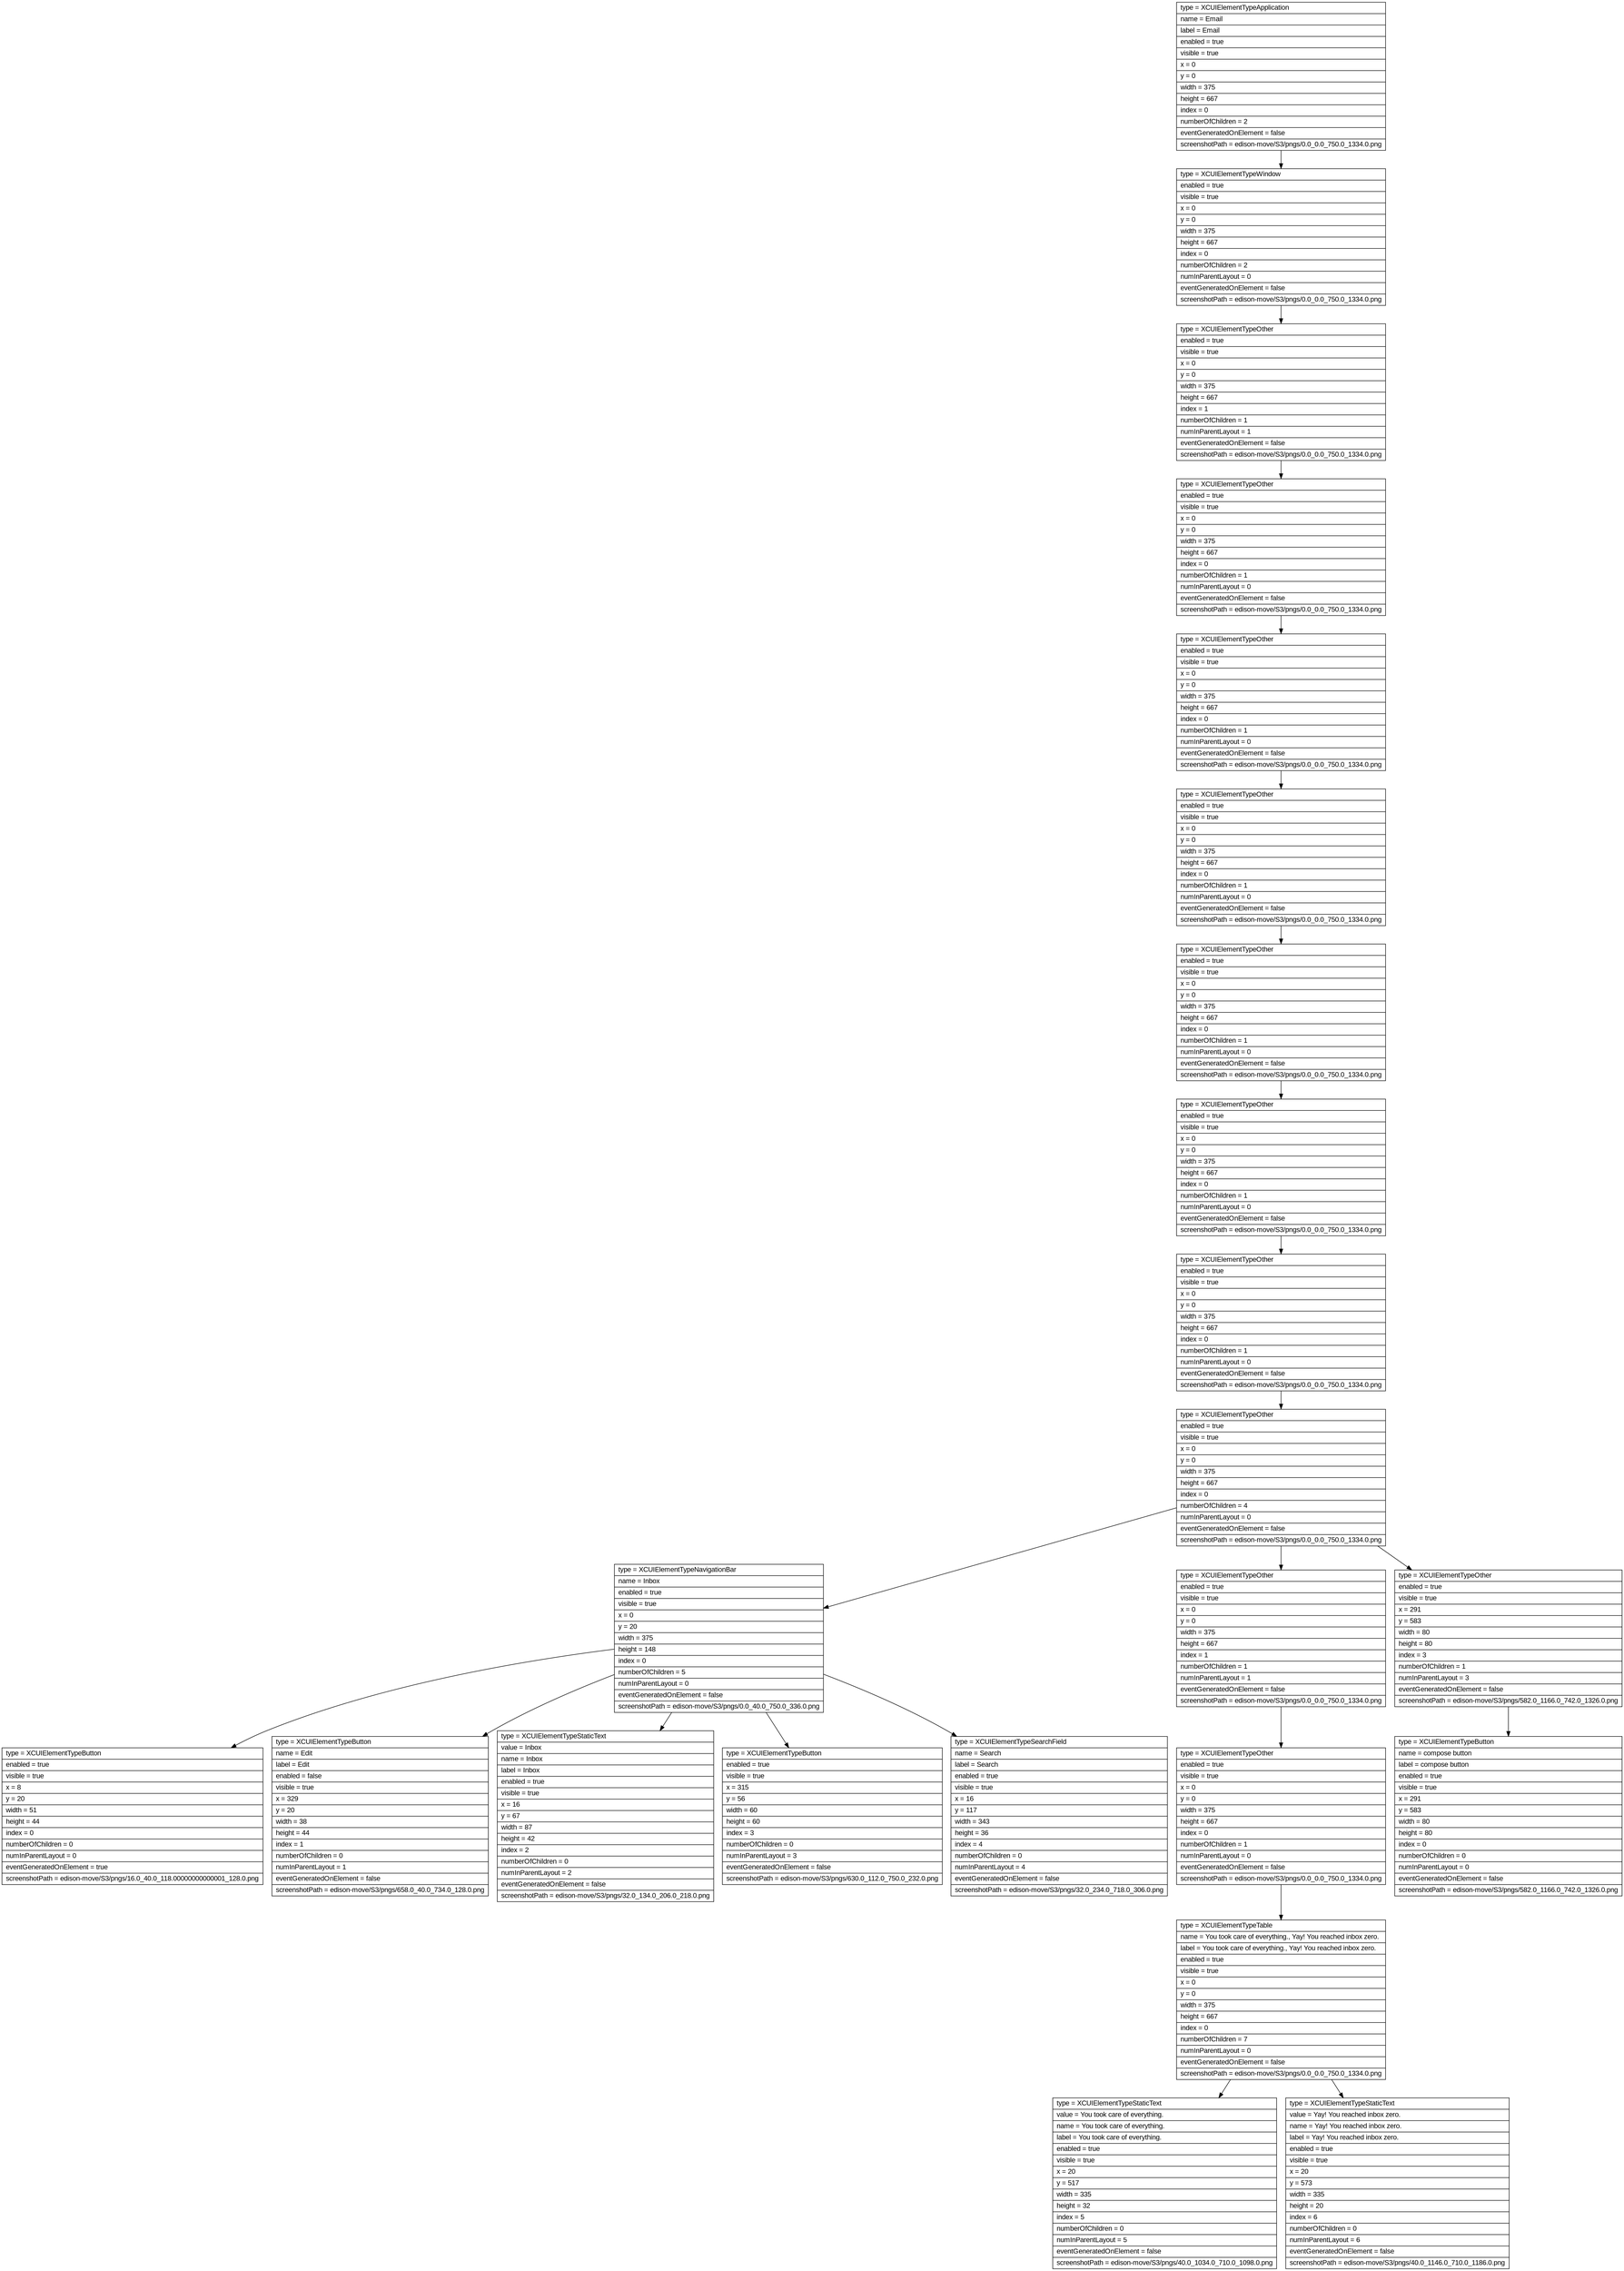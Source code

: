 digraph Layout {

	node [shape=record fontname=Arial];

	0	[label="{type = XCUIElementTypeApplication\l|name = Email\l|label = Email\l|enabled = true\l|visible = true\l|x = 0\l|y = 0\l|width = 375\l|height = 667\l|index = 0\l|numberOfChildren = 2\l|eventGeneratedOnElement = false \l|screenshotPath = edison-move/S3/pngs/0.0_0.0_750.0_1334.0.png\l}"]
	1	[label="{type = XCUIElementTypeWindow\l|enabled = true\l|visible = true\l|x = 0\l|y = 0\l|width = 375\l|height = 667\l|index = 0\l|numberOfChildren = 2\l|numInParentLayout = 0\l|eventGeneratedOnElement = false \l|screenshotPath = edison-move/S3/pngs/0.0_0.0_750.0_1334.0.png\l}"]
	2	[label="{type = XCUIElementTypeOther\l|enabled = true\l|visible = true\l|x = 0\l|y = 0\l|width = 375\l|height = 667\l|index = 1\l|numberOfChildren = 1\l|numInParentLayout = 1\l|eventGeneratedOnElement = false \l|screenshotPath = edison-move/S3/pngs/0.0_0.0_750.0_1334.0.png\l}"]
	3	[label="{type = XCUIElementTypeOther\l|enabled = true\l|visible = true\l|x = 0\l|y = 0\l|width = 375\l|height = 667\l|index = 0\l|numberOfChildren = 1\l|numInParentLayout = 0\l|eventGeneratedOnElement = false \l|screenshotPath = edison-move/S3/pngs/0.0_0.0_750.0_1334.0.png\l}"]
	4	[label="{type = XCUIElementTypeOther\l|enabled = true\l|visible = true\l|x = 0\l|y = 0\l|width = 375\l|height = 667\l|index = 0\l|numberOfChildren = 1\l|numInParentLayout = 0\l|eventGeneratedOnElement = false \l|screenshotPath = edison-move/S3/pngs/0.0_0.0_750.0_1334.0.png\l}"]
	5	[label="{type = XCUIElementTypeOther\l|enabled = true\l|visible = true\l|x = 0\l|y = 0\l|width = 375\l|height = 667\l|index = 0\l|numberOfChildren = 1\l|numInParentLayout = 0\l|eventGeneratedOnElement = false \l|screenshotPath = edison-move/S3/pngs/0.0_0.0_750.0_1334.0.png\l}"]
	6	[label="{type = XCUIElementTypeOther\l|enabled = true\l|visible = true\l|x = 0\l|y = 0\l|width = 375\l|height = 667\l|index = 0\l|numberOfChildren = 1\l|numInParentLayout = 0\l|eventGeneratedOnElement = false \l|screenshotPath = edison-move/S3/pngs/0.0_0.0_750.0_1334.0.png\l}"]
	7	[label="{type = XCUIElementTypeOther\l|enabled = true\l|visible = true\l|x = 0\l|y = 0\l|width = 375\l|height = 667\l|index = 0\l|numberOfChildren = 1\l|numInParentLayout = 0\l|eventGeneratedOnElement = false \l|screenshotPath = edison-move/S3/pngs/0.0_0.0_750.0_1334.0.png\l}"]
	8	[label="{type = XCUIElementTypeOther\l|enabled = true\l|visible = true\l|x = 0\l|y = 0\l|width = 375\l|height = 667\l|index = 0\l|numberOfChildren = 1\l|numInParentLayout = 0\l|eventGeneratedOnElement = false \l|screenshotPath = edison-move/S3/pngs/0.0_0.0_750.0_1334.0.png\l}"]
	9	[label="{type = XCUIElementTypeOther\l|enabled = true\l|visible = true\l|x = 0\l|y = 0\l|width = 375\l|height = 667\l|index = 0\l|numberOfChildren = 4\l|numInParentLayout = 0\l|eventGeneratedOnElement = false \l|screenshotPath = edison-move/S3/pngs/0.0_0.0_750.0_1334.0.png\l}"]
	10	[label="{type = XCUIElementTypeNavigationBar\l|name = Inbox\l|enabled = true\l|visible = true\l|x = 0\l|y = 20\l|width = 375\l|height = 148\l|index = 0\l|numberOfChildren = 5\l|numInParentLayout = 0\l|eventGeneratedOnElement = false \l|screenshotPath = edison-move/S3/pngs/0.0_40.0_750.0_336.0.png\l}"]
	11	[label="{type = XCUIElementTypeOther\l|enabled = true\l|visible = true\l|x = 0\l|y = 0\l|width = 375\l|height = 667\l|index = 1\l|numberOfChildren = 1\l|numInParentLayout = 1\l|eventGeneratedOnElement = false \l|screenshotPath = edison-move/S3/pngs/0.0_0.0_750.0_1334.0.png\l}"]
	12	[label="{type = XCUIElementTypeOther\l|enabled = true\l|visible = true\l|x = 291\l|y = 583\l|width = 80\l|height = 80\l|index = 3\l|numberOfChildren = 1\l|numInParentLayout = 3\l|eventGeneratedOnElement = false \l|screenshotPath = edison-move/S3/pngs/582.0_1166.0_742.0_1326.0.png\l}"]
	13	[label="{type = XCUIElementTypeButton\l|enabled = true\l|visible = true\l|x = 8\l|y = 20\l|width = 51\l|height = 44\l|index = 0\l|numberOfChildren = 0\l|numInParentLayout = 0\l|eventGeneratedOnElement = true \l|screenshotPath = edison-move/S3/pngs/16.0_40.0_118.00000000000001_128.0.png\l}"]
	14	[label="{type = XCUIElementTypeButton\l|name = Edit\l|label = Edit\l|enabled = false\l|visible = true\l|x = 329\l|y = 20\l|width = 38\l|height = 44\l|index = 1\l|numberOfChildren = 0\l|numInParentLayout = 1\l|eventGeneratedOnElement = false \l|screenshotPath = edison-move/S3/pngs/658.0_40.0_734.0_128.0.png\l}"]
	15	[label="{type = XCUIElementTypeStaticText\l|value = Inbox\l|name = Inbox\l|label = Inbox\l|enabled = true\l|visible = true\l|x = 16\l|y = 67\l|width = 87\l|height = 42\l|index = 2\l|numberOfChildren = 0\l|numInParentLayout = 2\l|eventGeneratedOnElement = false \l|screenshotPath = edison-move/S3/pngs/32.0_134.0_206.0_218.0.png\l}"]
	16	[label="{type = XCUIElementTypeButton\l|enabled = true\l|visible = true\l|x = 315\l|y = 56\l|width = 60\l|height = 60\l|index = 3\l|numberOfChildren = 0\l|numInParentLayout = 3\l|eventGeneratedOnElement = false \l|screenshotPath = edison-move/S3/pngs/630.0_112.0_750.0_232.0.png\l}"]
	17	[label="{type = XCUIElementTypeSearchField\l|name = Search\l|label = Search\l|enabled = true\l|visible = true\l|x = 16\l|y = 117\l|width = 343\l|height = 36\l|index = 4\l|numberOfChildren = 0\l|numInParentLayout = 4\l|eventGeneratedOnElement = false \l|screenshotPath = edison-move/S3/pngs/32.0_234.0_718.0_306.0.png\l}"]
	18	[label="{type = XCUIElementTypeOther\l|enabled = true\l|visible = true\l|x = 0\l|y = 0\l|width = 375\l|height = 667\l|index = 0\l|numberOfChildren = 1\l|numInParentLayout = 0\l|eventGeneratedOnElement = false \l|screenshotPath = edison-move/S3/pngs/0.0_0.0_750.0_1334.0.png\l}"]
	19	[label="{type = XCUIElementTypeButton\l|name = compose button\l|label = compose button\l|enabled = true\l|visible = true\l|x = 291\l|y = 583\l|width = 80\l|height = 80\l|index = 0\l|numberOfChildren = 0\l|numInParentLayout = 0\l|eventGeneratedOnElement = false \l|screenshotPath = edison-move/S3/pngs/582.0_1166.0_742.0_1326.0.png\l}"]
	20	[label="{type = XCUIElementTypeTable\l|name = You took care of everything., Yay! You reached inbox zero.\l|label = You took care of everything., Yay! You reached inbox zero.\l|enabled = true\l|visible = true\l|x = 0\l|y = 0\l|width = 375\l|height = 667\l|index = 0\l|numberOfChildren = 7\l|numInParentLayout = 0\l|eventGeneratedOnElement = false \l|screenshotPath = edison-move/S3/pngs/0.0_0.0_750.0_1334.0.png\l}"]
	21	[label="{type = XCUIElementTypeStaticText\l|value = You took care of everything.\l|name = You took care of everything.\l|label = You took care of everything.\l|enabled = true\l|visible = true\l|x = 20\l|y = 517\l|width = 335\l|height = 32\l|index = 5\l|numberOfChildren = 0\l|numInParentLayout = 5\l|eventGeneratedOnElement = false \l|screenshotPath = edison-move/S3/pngs/40.0_1034.0_710.0_1098.0.png\l}"]
	22	[label="{type = XCUIElementTypeStaticText\l|value = Yay! You reached inbox zero.\l|name = Yay! You reached inbox zero.\l|label = Yay! You reached inbox zero.\l|enabled = true\l|visible = true\l|x = 20\l|y = 573\l|width = 335\l|height = 20\l|index = 6\l|numberOfChildren = 0\l|numInParentLayout = 6\l|eventGeneratedOnElement = false \l|screenshotPath = edison-move/S3/pngs/40.0_1146.0_710.0_1186.0.png\l}"]


	0 -> 1
	1 -> 2
	2 -> 3
	3 -> 4
	4 -> 5
	5 -> 6
	6 -> 7
	7 -> 8
	8 -> 9
	9 -> 10
	9 -> 11
	9 -> 12
	10 -> 13
	10 -> 14
	10 -> 15
	10 -> 16
	10 -> 17
	11 -> 18
	12 -> 19
	18 -> 20
	20 -> 21
	20 -> 22


}